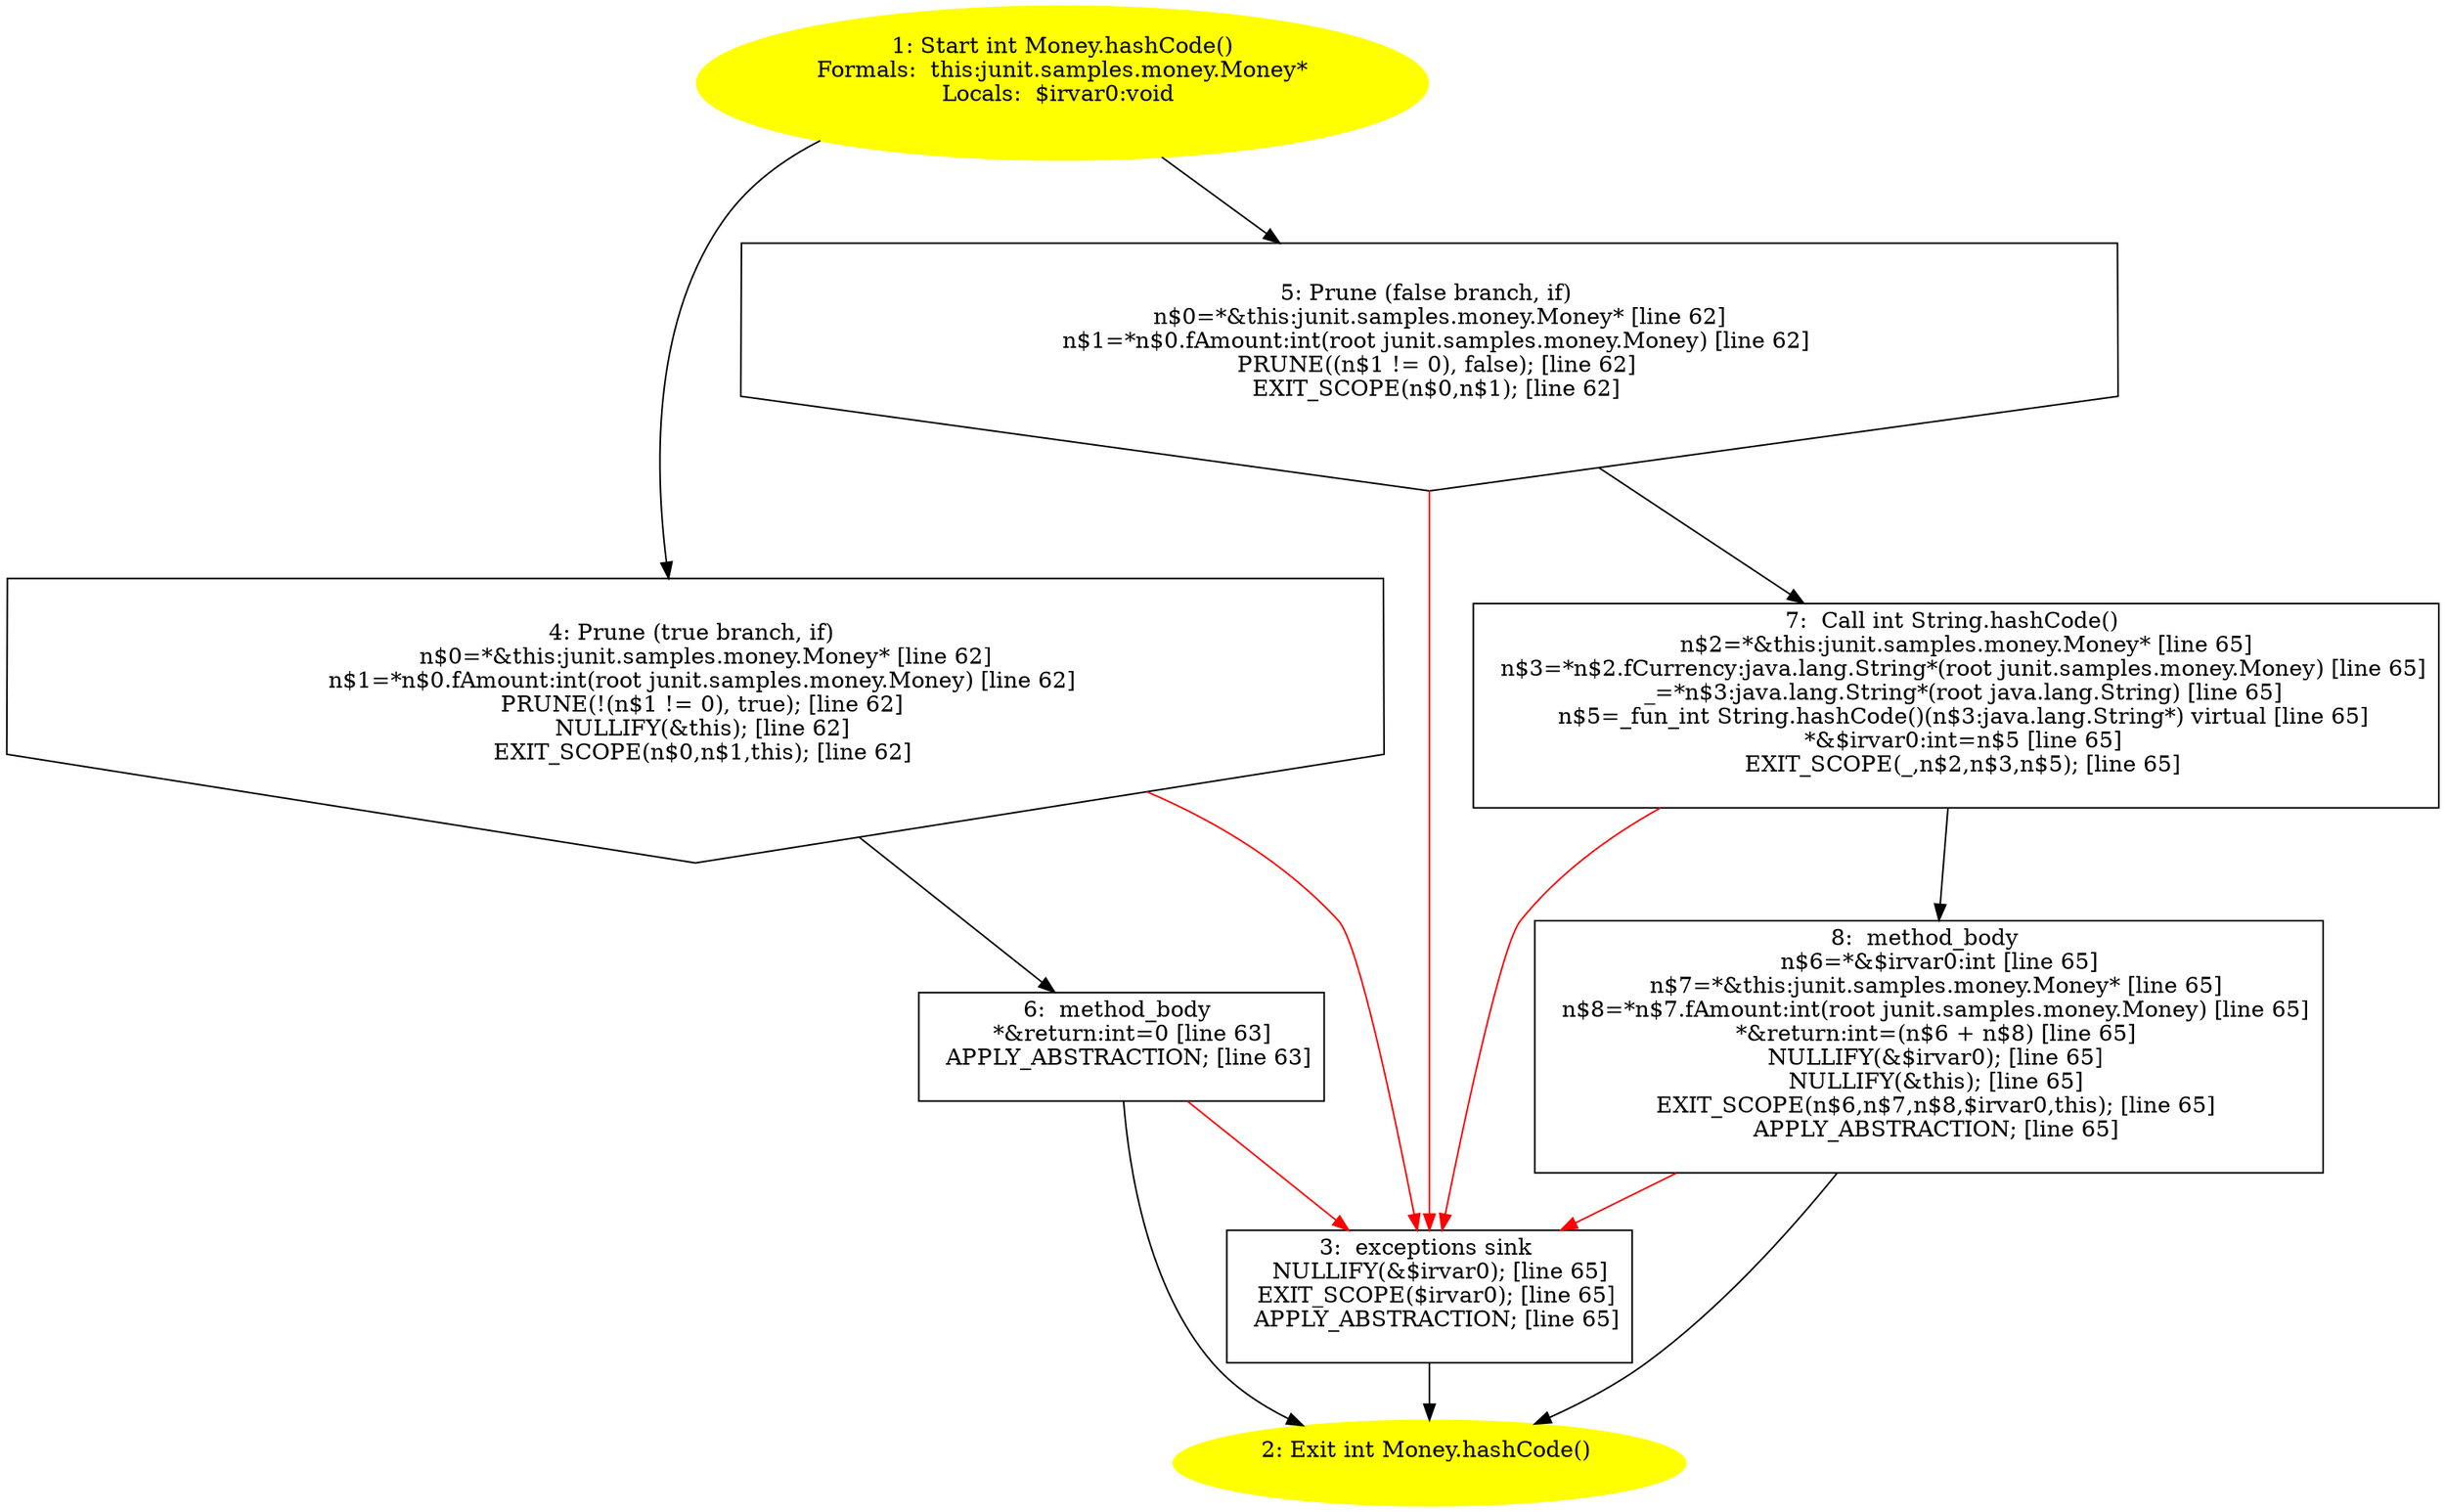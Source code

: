 /* @generated */
digraph cfg {
"junit.samples.money.Money.hashCode():int.7a6a974ebbee4a04e19bf7950686571a_1" [label="1: Start int Money.hashCode()\nFormals:  this:junit.samples.money.Money*\nLocals:  $irvar0:void \n  " color=yellow style=filled]
	

	 "junit.samples.money.Money.hashCode():int.7a6a974ebbee4a04e19bf7950686571a_1" -> "junit.samples.money.Money.hashCode():int.7a6a974ebbee4a04e19bf7950686571a_4" ;
	 "junit.samples.money.Money.hashCode():int.7a6a974ebbee4a04e19bf7950686571a_1" -> "junit.samples.money.Money.hashCode():int.7a6a974ebbee4a04e19bf7950686571a_5" ;
"junit.samples.money.Money.hashCode():int.7a6a974ebbee4a04e19bf7950686571a_2" [label="2: Exit int Money.hashCode() \n  " color=yellow style=filled]
	

"junit.samples.money.Money.hashCode():int.7a6a974ebbee4a04e19bf7950686571a_3" [label="3:  exceptions sink \n   NULLIFY(&$irvar0); [line 65]\n  EXIT_SCOPE($irvar0); [line 65]\n  APPLY_ABSTRACTION; [line 65]\n " shape="box"]
	

	 "junit.samples.money.Money.hashCode():int.7a6a974ebbee4a04e19bf7950686571a_3" -> "junit.samples.money.Money.hashCode():int.7a6a974ebbee4a04e19bf7950686571a_2" ;
"junit.samples.money.Money.hashCode():int.7a6a974ebbee4a04e19bf7950686571a_4" [label="4: Prune (true branch, if) \n   n$0=*&this:junit.samples.money.Money* [line 62]\n  n$1=*n$0.fAmount:int(root junit.samples.money.Money) [line 62]\n  PRUNE(!(n$1 != 0), true); [line 62]\n  NULLIFY(&this); [line 62]\n  EXIT_SCOPE(n$0,n$1,this); [line 62]\n " shape="invhouse"]
	

	 "junit.samples.money.Money.hashCode():int.7a6a974ebbee4a04e19bf7950686571a_4" -> "junit.samples.money.Money.hashCode():int.7a6a974ebbee4a04e19bf7950686571a_6" ;
	 "junit.samples.money.Money.hashCode():int.7a6a974ebbee4a04e19bf7950686571a_4" -> "junit.samples.money.Money.hashCode():int.7a6a974ebbee4a04e19bf7950686571a_3" [color="red" ];
"junit.samples.money.Money.hashCode():int.7a6a974ebbee4a04e19bf7950686571a_5" [label="5: Prune (false branch, if) \n   n$0=*&this:junit.samples.money.Money* [line 62]\n  n$1=*n$0.fAmount:int(root junit.samples.money.Money) [line 62]\n  PRUNE((n$1 != 0), false); [line 62]\n  EXIT_SCOPE(n$0,n$1); [line 62]\n " shape="invhouse"]
	

	 "junit.samples.money.Money.hashCode():int.7a6a974ebbee4a04e19bf7950686571a_5" -> "junit.samples.money.Money.hashCode():int.7a6a974ebbee4a04e19bf7950686571a_7" ;
	 "junit.samples.money.Money.hashCode():int.7a6a974ebbee4a04e19bf7950686571a_5" -> "junit.samples.money.Money.hashCode():int.7a6a974ebbee4a04e19bf7950686571a_3" [color="red" ];
"junit.samples.money.Money.hashCode():int.7a6a974ebbee4a04e19bf7950686571a_6" [label="6:  method_body \n   *&return:int=0 [line 63]\n  APPLY_ABSTRACTION; [line 63]\n " shape="box"]
	

	 "junit.samples.money.Money.hashCode():int.7a6a974ebbee4a04e19bf7950686571a_6" -> "junit.samples.money.Money.hashCode():int.7a6a974ebbee4a04e19bf7950686571a_2" ;
	 "junit.samples.money.Money.hashCode():int.7a6a974ebbee4a04e19bf7950686571a_6" -> "junit.samples.money.Money.hashCode():int.7a6a974ebbee4a04e19bf7950686571a_3" [color="red" ];
"junit.samples.money.Money.hashCode():int.7a6a974ebbee4a04e19bf7950686571a_7" [label="7:  Call int String.hashCode() \n   n$2=*&this:junit.samples.money.Money* [line 65]\n  n$3=*n$2.fCurrency:java.lang.String*(root junit.samples.money.Money) [line 65]\n  _=*n$3:java.lang.String*(root java.lang.String) [line 65]\n  n$5=_fun_int String.hashCode()(n$3:java.lang.String*) virtual [line 65]\n  *&$irvar0:int=n$5 [line 65]\n  EXIT_SCOPE(_,n$2,n$3,n$5); [line 65]\n " shape="box"]
	

	 "junit.samples.money.Money.hashCode():int.7a6a974ebbee4a04e19bf7950686571a_7" -> "junit.samples.money.Money.hashCode():int.7a6a974ebbee4a04e19bf7950686571a_8" ;
	 "junit.samples.money.Money.hashCode():int.7a6a974ebbee4a04e19bf7950686571a_7" -> "junit.samples.money.Money.hashCode():int.7a6a974ebbee4a04e19bf7950686571a_3" [color="red" ];
"junit.samples.money.Money.hashCode():int.7a6a974ebbee4a04e19bf7950686571a_8" [label="8:  method_body \n   n$6=*&$irvar0:int [line 65]\n  n$7=*&this:junit.samples.money.Money* [line 65]\n  n$8=*n$7.fAmount:int(root junit.samples.money.Money) [line 65]\n  *&return:int=(n$6 + n$8) [line 65]\n  NULLIFY(&$irvar0); [line 65]\n  NULLIFY(&this); [line 65]\n  EXIT_SCOPE(n$6,n$7,n$8,$irvar0,this); [line 65]\n  APPLY_ABSTRACTION; [line 65]\n " shape="box"]
	

	 "junit.samples.money.Money.hashCode():int.7a6a974ebbee4a04e19bf7950686571a_8" -> "junit.samples.money.Money.hashCode():int.7a6a974ebbee4a04e19bf7950686571a_2" ;
	 "junit.samples.money.Money.hashCode():int.7a6a974ebbee4a04e19bf7950686571a_8" -> "junit.samples.money.Money.hashCode():int.7a6a974ebbee4a04e19bf7950686571a_3" [color="red" ];
}
